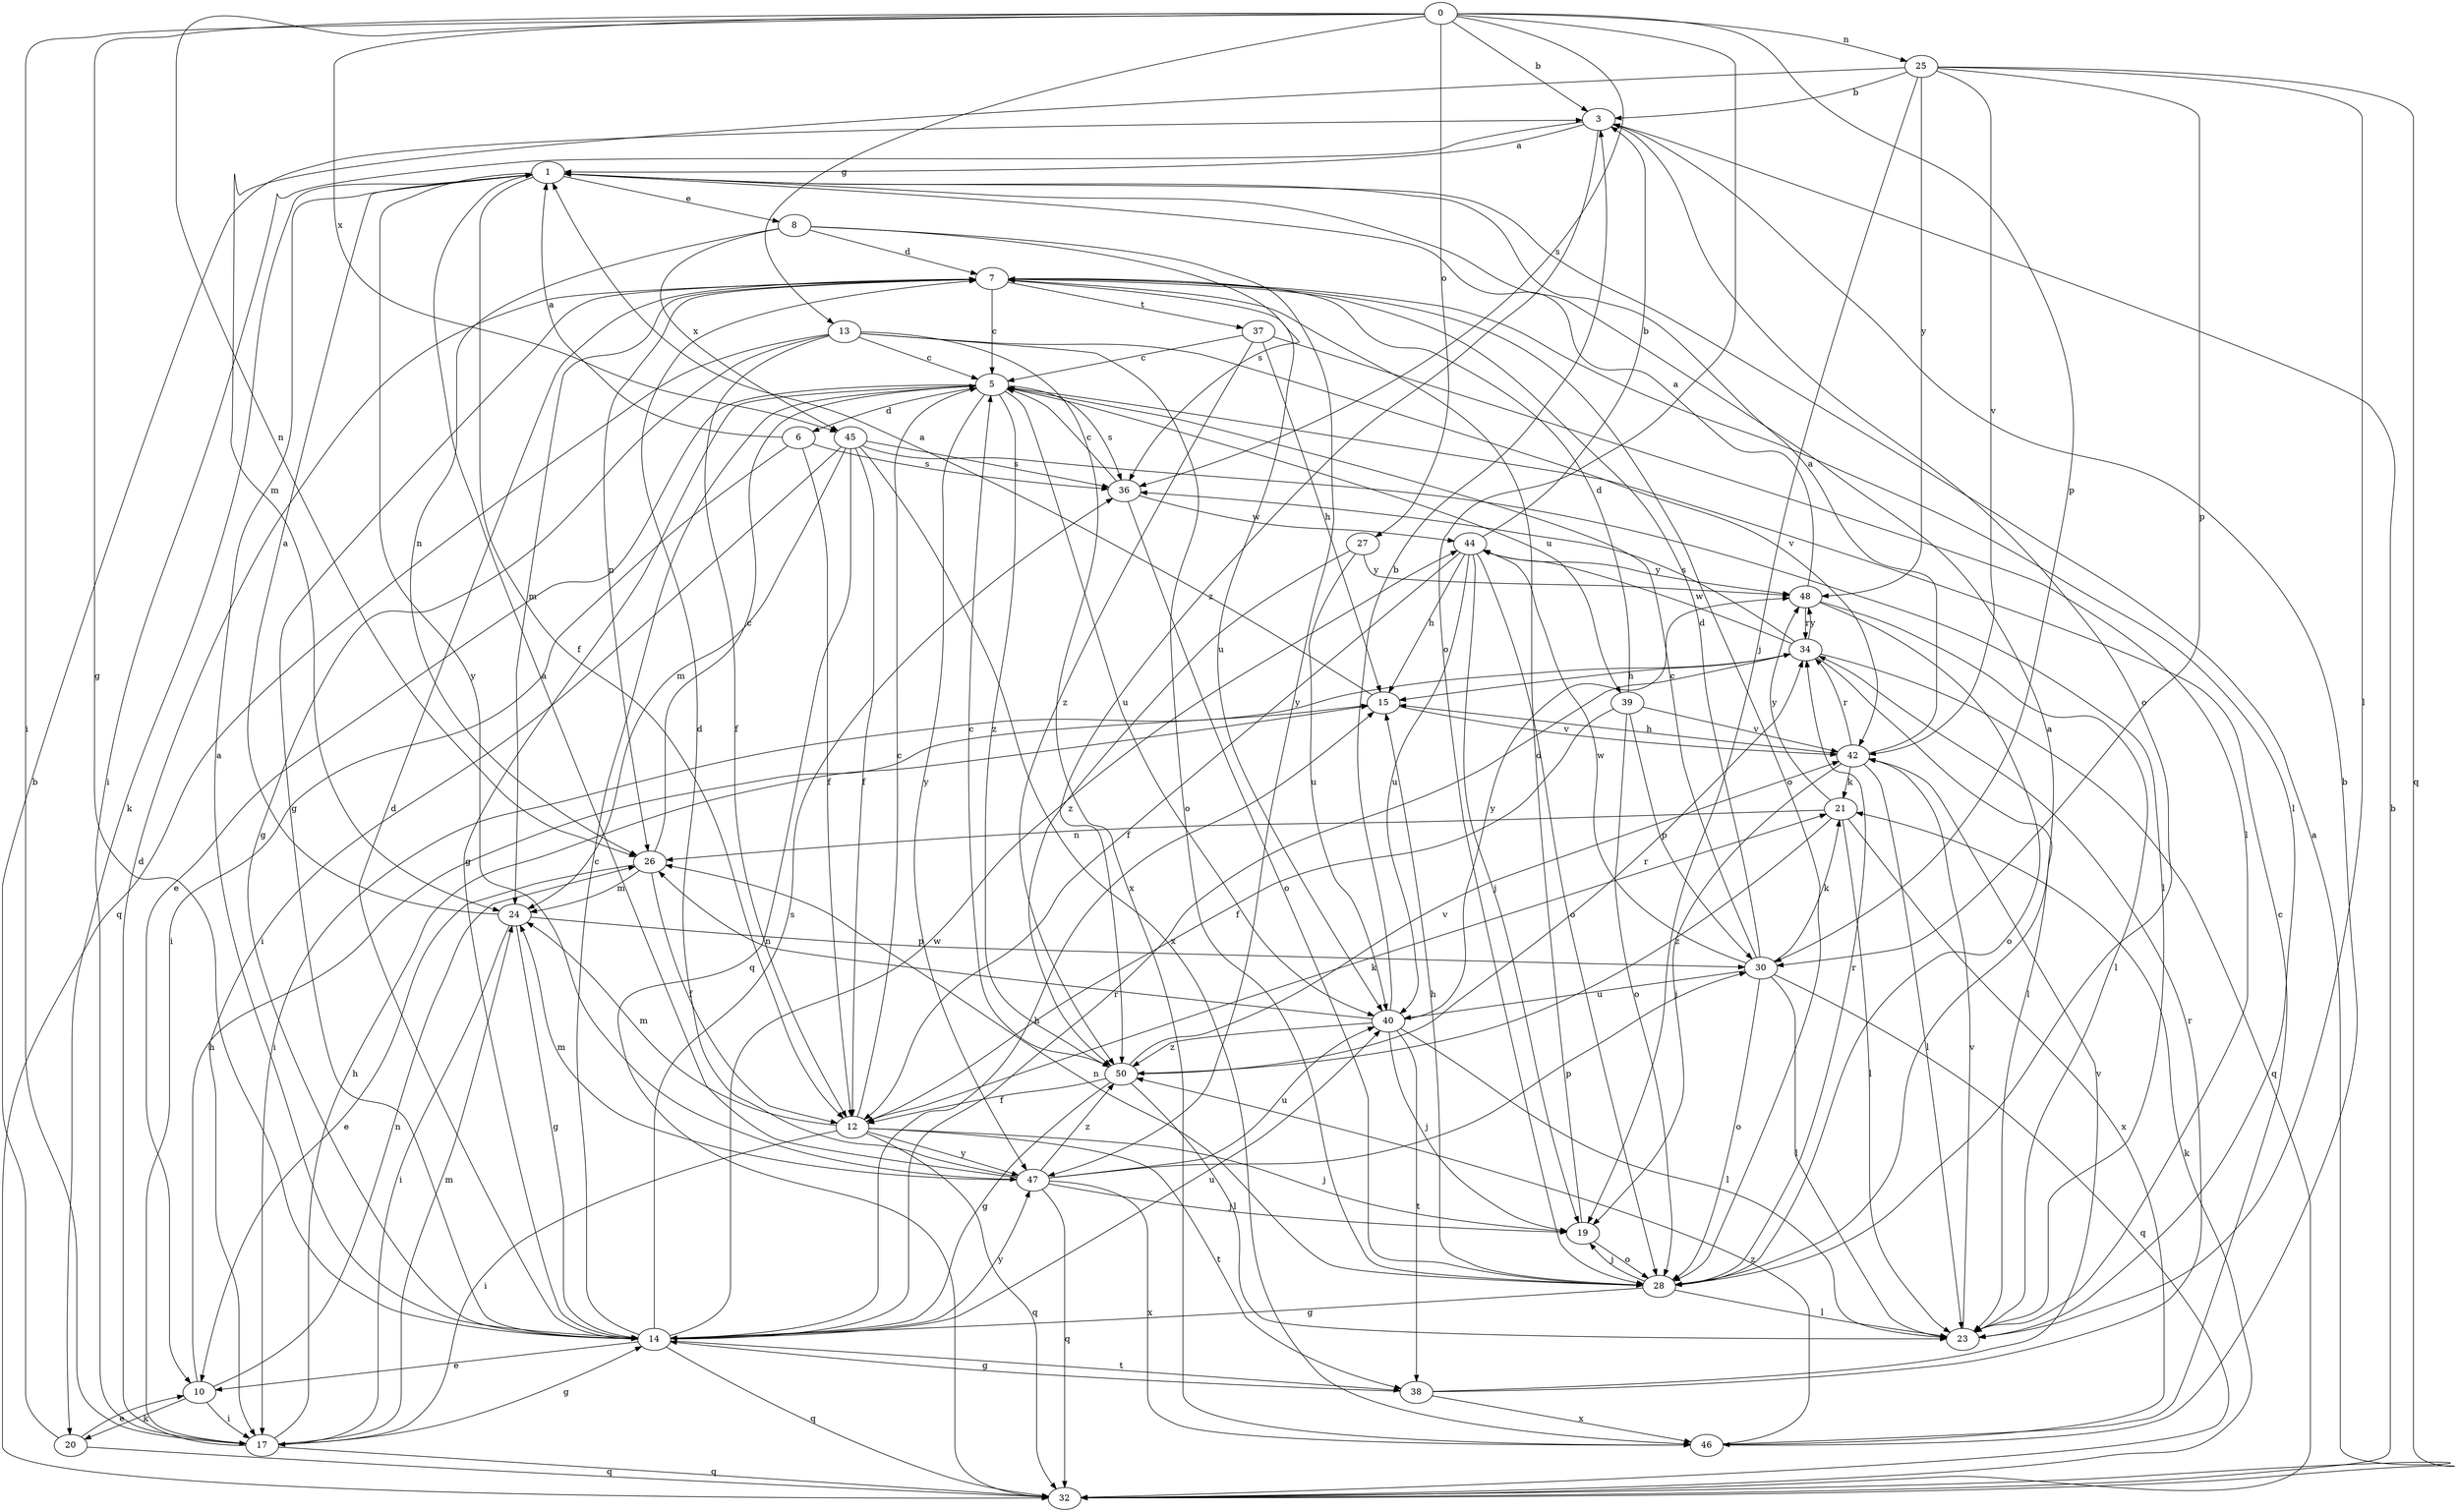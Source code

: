 strict digraph  {
0;
1;
3;
5;
6;
7;
8;
10;
12;
13;
14;
15;
17;
19;
20;
21;
23;
24;
25;
26;
27;
28;
30;
32;
34;
36;
37;
38;
39;
40;
42;
44;
45;
46;
47;
48;
50;
0 -> 3  [label=b];
0 -> 13  [label=g];
0 -> 14  [label=g];
0 -> 17  [label=i];
0 -> 25  [label=n];
0 -> 26  [label=n];
0 -> 27  [label=o];
0 -> 28  [label=o];
0 -> 30  [label=p];
0 -> 36  [label=s];
0 -> 45  [label=x];
1 -> 8  [label=e];
1 -> 12  [label=f];
1 -> 20  [label=k];
1 -> 47  [label=y];
3 -> 1  [label=a];
3 -> 17  [label=i];
3 -> 28  [label=o];
3 -> 50  [label=z];
5 -> 6  [label=d];
5 -> 10  [label=e];
5 -> 14  [label=g];
5 -> 36  [label=s];
5 -> 39  [label=u];
5 -> 40  [label=u];
5 -> 47  [label=y];
5 -> 50  [label=z];
6 -> 1  [label=a];
6 -> 12  [label=f];
6 -> 17  [label=i];
6 -> 36  [label=s];
7 -> 5  [label=c];
7 -> 14  [label=g];
7 -> 23  [label=l];
7 -> 24  [label=m];
7 -> 26  [label=n];
7 -> 28  [label=o];
7 -> 37  [label=t];
7 -> 40  [label=u];
8 -> 7  [label=d];
8 -> 26  [label=n];
8 -> 36  [label=s];
8 -> 45  [label=x];
8 -> 47  [label=y];
10 -> 15  [label=h];
10 -> 17  [label=i];
10 -> 20  [label=k];
10 -> 26  [label=n];
12 -> 5  [label=c];
12 -> 17  [label=i];
12 -> 19  [label=j];
12 -> 21  [label=k];
12 -> 24  [label=m];
12 -> 32  [label=q];
12 -> 38  [label=t];
12 -> 47  [label=y];
13 -> 5  [label=c];
13 -> 12  [label=f];
13 -> 14  [label=g];
13 -> 28  [label=o];
13 -> 32  [label=q];
13 -> 42  [label=v];
13 -> 46  [label=x];
14 -> 1  [label=a];
14 -> 5  [label=c];
14 -> 7  [label=d];
14 -> 10  [label=e];
14 -> 15  [label=h];
14 -> 32  [label=q];
14 -> 34  [label=r];
14 -> 36  [label=s];
14 -> 38  [label=t];
14 -> 40  [label=u];
14 -> 44  [label=w];
14 -> 47  [label=y];
15 -> 1  [label=a];
15 -> 42  [label=v];
17 -> 7  [label=d];
17 -> 14  [label=g];
17 -> 15  [label=h];
17 -> 24  [label=m];
17 -> 32  [label=q];
19 -> 7  [label=d];
19 -> 28  [label=o];
20 -> 3  [label=b];
20 -> 10  [label=e];
20 -> 32  [label=q];
21 -> 23  [label=l];
21 -> 26  [label=n];
21 -> 46  [label=x];
21 -> 48  [label=y];
21 -> 50  [label=z];
23 -> 42  [label=v];
24 -> 1  [label=a];
24 -> 14  [label=g];
24 -> 17  [label=i];
24 -> 30  [label=p];
25 -> 3  [label=b];
25 -> 19  [label=j];
25 -> 23  [label=l];
25 -> 24  [label=m];
25 -> 30  [label=p];
25 -> 32  [label=q];
25 -> 42  [label=v];
25 -> 48  [label=y];
26 -> 5  [label=c];
26 -> 10  [label=e];
26 -> 12  [label=f];
26 -> 24  [label=m];
27 -> 40  [label=u];
27 -> 48  [label=y];
27 -> 50  [label=z];
28 -> 1  [label=a];
28 -> 14  [label=g];
28 -> 15  [label=h];
28 -> 19  [label=j];
28 -> 23  [label=l];
28 -> 26  [label=n];
28 -> 34  [label=r];
30 -> 5  [label=c];
30 -> 7  [label=d];
30 -> 21  [label=k];
30 -> 23  [label=l];
30 -> 28  [label=o];
30 -> 32  [label=q];
30 -> 40  [label=u];
30 -> 44  [label=w];
32 -> 1  [label=a];
32 -> 3  [label=b];
32 -> 21  [label=k];
34 -> 15  [label=h];
34 -> 17  [label=i];
34 -> 23  [label=l];
34 -> 32  [label=q];
34 -> 36  [label=s];
34 -> 44  [label=w];
34 -> 48  [label=y];
36 -> 5  [label=c];
36 -> 28  [label=o];
36 -> 44  [label=w];
37 -> 5  [label=c];
37 -> 15  [label=h];
37 -> 23  [label=l];
37 -> 50  [label=z];
38 -> 14  [label=g];
38 -> 34  [label=r];
38 -> 42  [label=v];
38 -> 46  [label=x];
39 -> 7  [label=d];
39 -> 12  [label=f];
39 -> 28  [label=o];
39 -> 30  [label=p];
39 -> 42  [label=v];
40 -> 3  [label=b];
40 -> 19  [label=j];
40 -> 23  [label=l];
40 -> 26  [label=n];
40 -> 38  [label=t];
40 -> 48  [label=y];
40 -> 50  [label=z];
42 -> 1  [label=a];
42 -> 15  [label=h];
42 -> 19  [label=j];
42 -> 21  [label=k];
42 -> 23  [label=l];
42 -> 34  [label=r];
44 -> 3  [label=b];
44 -> 12  [label=f];
44 -> 15  [label=h];
44 -> 19  [label=j];
44 -> 28  [label=o];
44 -> 40  [label=u];
44 -> 48  [label=y];
45 -> 12  [label=f];
45 -> 17  [label=i];
45 -> 23  [label=l];
45 -> 24  [label=m];
45 -> 32  [label=q];
45 -> 36  [label=s];
45 -> 46  [label=x];
46 -> 3  [label=b];
46 -> 5  [label=c];
46 -> 50  [label=z];
47 -> 1  [label=a];
47 -> 7  [label=d];
47 -> 19  [label=j];
47 -> 24  [label=m];
47 -> 30  [label=p];
47 -> 32  [label=q];
47 -> 40  [label=u];
47 -> 46  [label=x];
47 -> 50  [label=z];
48 -> 1  [label=a];
48 -> 23  [label=l];
48 -> 28  [label=o];
48 -> 34  [label=r];
50 -> 5  [label=c];
50 -> 12  [label=f];
50 -> 14  [label=g];
50 -> 23  [label=l];
50 -> 34  [label=r];
50 -> 42  [label=v];
}
